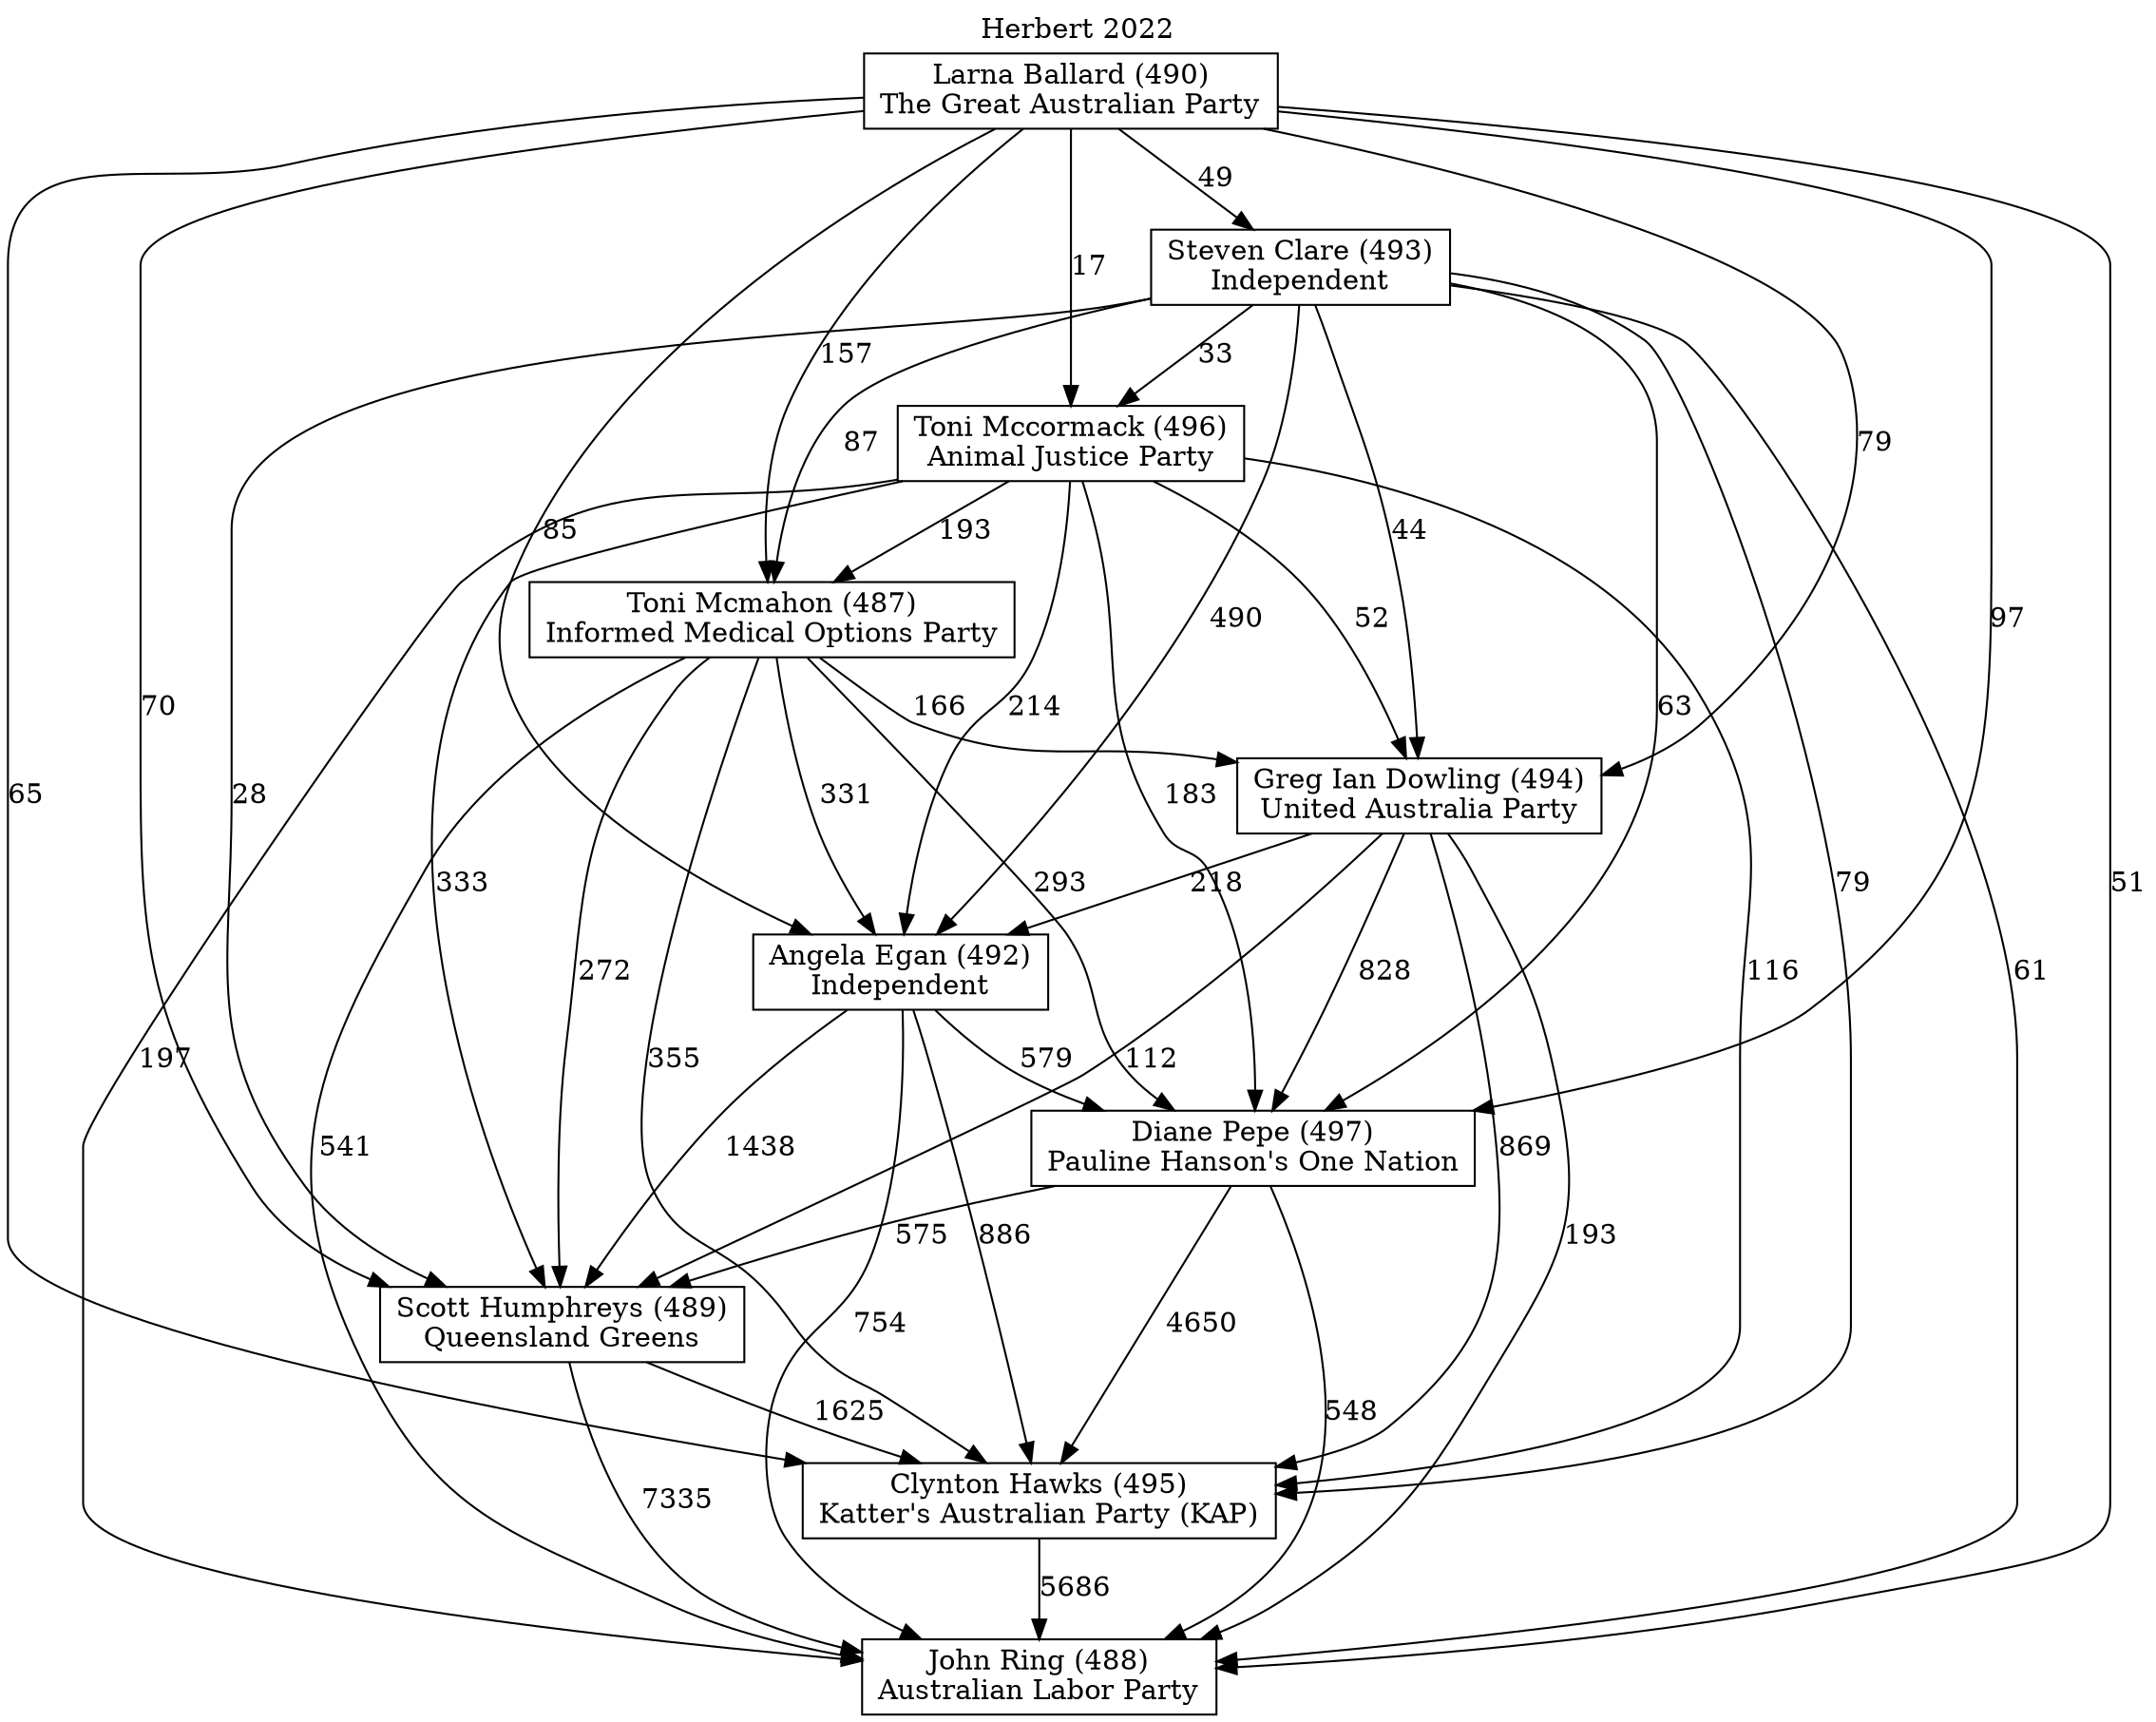 // House preference flow
digraph "John Ring (488)_Herbert_2022" {
	graph [label="Herbert 2022" labelloc=t mclimit=10]
	node [shape=box]
	"Angela Egan (492)" [label="Angela Egan (492)
Independent"]
	"Clynton Hawks (495)" [label="Clynton Hawks (495)
Katter's Australian Party (KAP)"]
	"Diane Pepe (497)" [label="Diane Pepe (497)
Pauline Hanson's One Nation"]
	"Greg Ian Dowling (494)" [label="Greg Ian Dowling (494)
United Australia Party"]
	"John Ring (488)" [label="John Ring (488)
Australian Labor Party"]
	"Larna Ballard (490)" [label="Larna Ballard (490)
The Great Australian Party"]
	"Scott Humphreys (489)" [label="Scott Humphreys (489)
Queensland Greens"]
	"Steven Clare (493)" [label="Steven Clare (493)
Independent"]
	"Toni Mccormack (496)" [label="Toni Mccormack (496)
Animal Justice Party"]
	"Toni Mcmahon (487)" [label="Toni Mcmahon (487)
Informed Medical Options Party"]
	"Angela Egan (492)" -> "Clynton Hawks (495)" [label=886]
	"Angela Egan (492)" -> "Diane Pepe (497)" [label=579]
	"Angela Egan (492)" -> "John Ring (488)" [label=754]
	"Angela Egan (492)" -> "Scott Humphreys (489)" [label=1438]
	"Clynton Hawks (495)" -> "John Ring (488)" [label=5686]
	"Diane Pepe (497)" -> "Clynton Hawks (495)" [label=4650]
	"Diane Pepe (497)" -> "John Ring (488)" [label=548]
	"Diane Pepe (497)" -> "Scott Humphreys (489)" [label=575]
	"Greg Ian Dowling (494)" -> "Angela Egan (492)" [label=218]
	"Greg Ian Dowling (494)" -> "Clynton Hawks (495)" [label=869]
	"Greg Ian Dowling (494)" -> "Diane Pepe (497)" [label=828]
	"Greg Ian Dowling (494)" -> "John Ring (488)" [label=193]
	"Greg Ian Dowling (494)" -> "Scott Humphreys (489)" [label=112]
	"Larna Ballard (490)" -> "Angela Egan (492)" [label=85]
	"Larna Ballard (490)" -> "Clynton Hawks (495)" [label=65]
	"Larna Ballard (490)" -> "Diane Pepe (497)" [label=97]
	"Larna Ballard (490)" -> "Greg Ian Dowling (494)" [label=79]
	"Larna Ballard (490)" -> "John Ring (488)" [label=51]
	"Larna Ballard (490)" -> "Scott Humphreys (489)" [label=70]
	"Larna Ballard (490)" -> "Steven Clare (493)" [label=49]
	"Larna Ballard (490)" -> "Toni Mccormack (496)" [label=17]
	"Larna Ballard (490)" -> "Toni Mcmahon (487)" [label=157]
	"Scott Humphreys (489)" -> "Clynton Hawks (495)" [label=1625]
	"Scott Humphreys (489)" -> "John Ring (488)" [label=7335]
	"Steven Clare (493)" -> "Angela Egan (492)" [label=490]
	"Steven Clare (493)" -> "Clynton Hawks (495)" [label=79]
	"Steven Clare (493)" -> "Diane Pepe (497)" [label=63]
	"Steven Clare (493)" -> "Greg Ian Dowling (494)" [label=44]
	"Steven Clare (493)" -> "John Ring (488)" [label=61]
	"Steven Clare (493)" -> "Scott Humphreys (489)" [label=28]
	"Steven Clare (493)" -> "Toni Mccormack (496)" [label=33]
	"Steven Clare (493)" -> "Toni Mcmahon (487)" [label=87]
	"Toni Mccormack (496)" -> "Angela Egan (492)" [label=214]
	"Toni Mccormack (496)" -> "Clynton Hawks (495)" [label=116]
	"Toni Mccormack (496)" -> "Diane Pepe (497)" [label=183]
	"Toni Mccormack (496)" -> "Greg Ian Dowling (494)" [label=52]
	"Toni Mccormack (496)" -> "John Ring (488)" [label=197]
	"Toni Mccormack (496)" -> "Scott Humphreys (489)" [label=333]
	"Toni Mccormack (496)" -> "Toni Mcmahon (487)" [label=193]
	"Toni Mcmahon (487)" -> "Angela Egan (492)" [label=331]
	"Toni Mcmahon (487)" -> "Clynton Hawks (495)" [label=355]
	"Toni Mcmahon (487)" -> "Diane Pepe (497)" [label=293]
	"Toni Mcmahon (487)" -> "Greg Ian Dowling (494)" [label=166]
	"Toni Mcmahon (487)" -> "John Ring (488)" [label=541]
	"Toni Mcmahon (487)" -> "Scott Humphreys (489)" [label=272]
}
